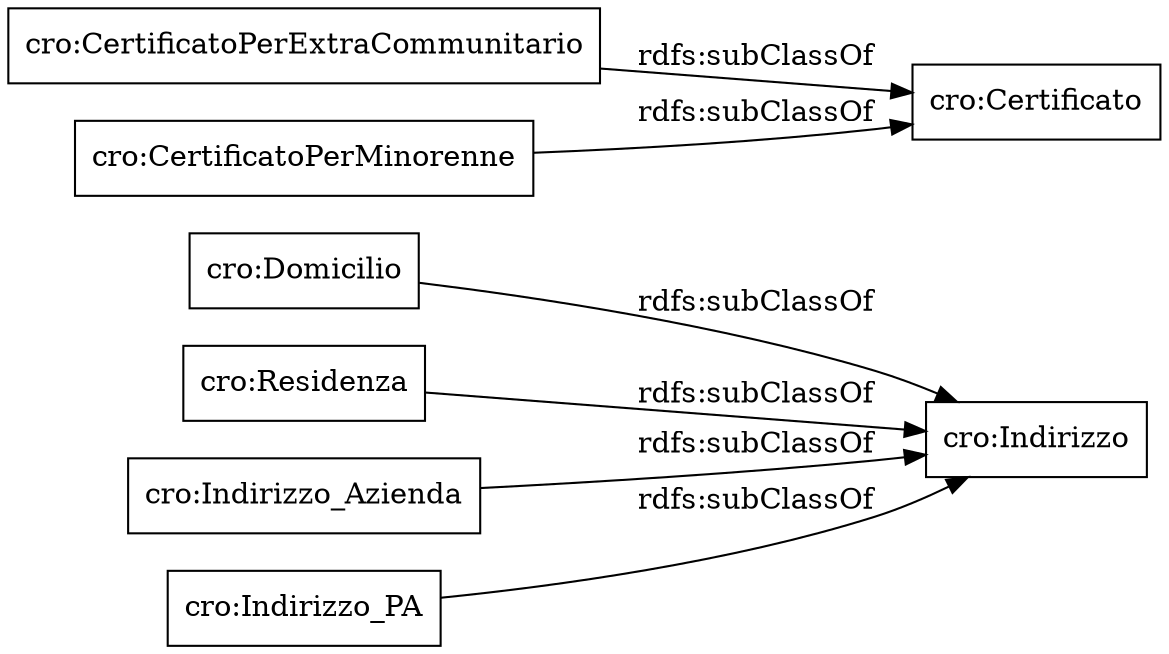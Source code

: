 digraph ar2dtool_diagram { 
rankdir=LR;
size="1000"
node [shape = rectangle, color="black"]; "cro:Domicilio" "cro:Residenza" "cro:CertificatoPerExtraCommunitario" "cro:Indirizzo_Azienda" "cro:Indirizzo" "cro:Indirizzo_PA" "cro:CertificatoPerMinorenne" "cro:Certificato" ; /*classes style*/
	"cro:CertificatoPerExtraCommunitario" -> "cro:Certificato" [ label = "rdfs:subClassOf" ];
	"cro:CertificatoPerMinorenne" -> "cro:Certificato" [ label = "rdfs:subClassOf" ];
	"cro:Indirizzo_Azienda" -> "cro:Indirizzo" [ label = "rdfs:subClassOf" ];
	"cro:Residenza" -> "cro:Indirizzo" [ label = "rdfs:subClassOf" ];
	"cro:Domicilio" -> "cro:Indirizzo" [ label = "rdfs:subClassOf" ];
	"cro:Indirizzo_PA" -> "cro:Indirizzo" [ label = "rdfs:subClassOf" ];

}
